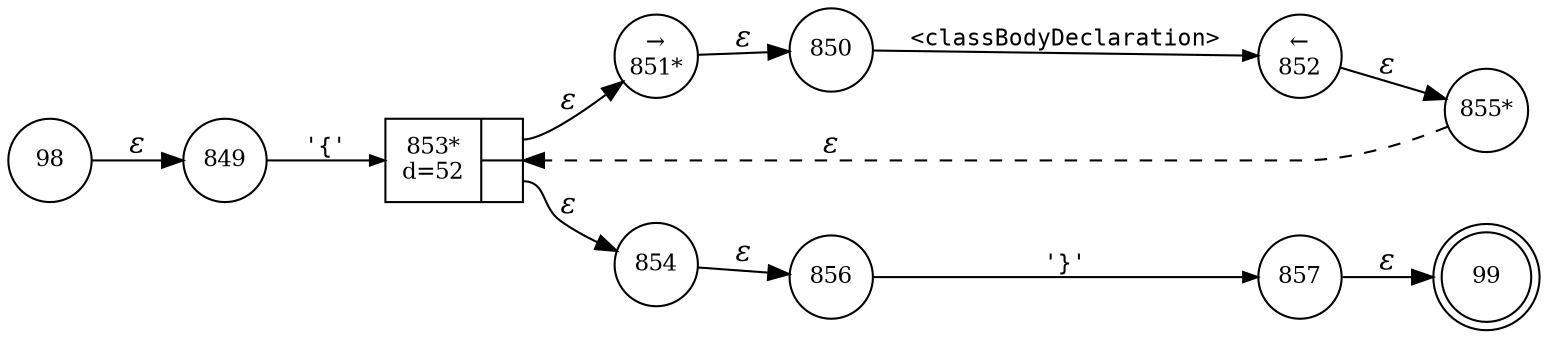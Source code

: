digraph ATN {
rankdir=LR;
s99[fontsize=11, label="99", shape=doublecircle, fixedsize=true, width=.6];
s849[fontsize=11,label="849", shape=circle, fixedsize=true, width=.55, peripheries=1];
s98[fontsize=11,label="98", shape=circle, fixedsize=true, width=.55, peripheries=1];
s850[fontsize=11,label="850", shape=circle, fixedsize=true, width=.55, peripheries=1];
s851[fontsize=11,label="&rarr;\n851*", shape=circle, fixedsize=true, width=.55, peripheries=1];
s852[fontsize=11,label="&larr;\n852", shape=circle, fixedsize=true, width=.55, peripheries=1];
s853[fontsize=11,label="{853*\nd=52|{<p0>|<p1>}}", shape=record, fixedsize=false, peripheries=1];
s854[fontsize=11,label="854", shape=circle, fixedsize=true, width=.55, peripheries=1];
s855[fontsize=11,label="855*", shape=circle, fixedsize=true, width=.55, peripheries=1];
s856[fontsize=11,label="856", shape=circle, fixedsize=true, width=.55, peripheries=1];
s857[fontsize=11,label="857", shape=circle, fixedsize=true, width=.55, peripheries=1];
s98 -> s849 [fontname="Times-Italic", label="&epsilon;"];
s849 -> s853 [fontsize=11, fontname="Courier", arrowsize=.7, label = "'{'", arrowhead = normal];
s853:p0 -> s851 [fontname="Times-Italic", label="&epsilon;"];
s853:p1 -> s854 [fontname="Times-Italic", label="&epsilon;"];
s851 -> s850 [fontname="Times-Italic", label="&epsilon;"];
s854 -> s856 [fontname="Times-Italic", label="&epsilon;"];
s850 -> s852 [fontsize=11, fontname="Courier", arrowsize=.7, label = "<classBodyDeclaration>", arrowhead = normal];
s856 -> s857 [fontsize=11, fontname="Courier", arrowsize=.7, label = "'}'", arrowhead = normal];
s852 -> s855 [fontname="Times-Italic", label="&epsilon;"];
s857 -> s99 [fontname="Times-Italic", label="&epsilon;"];
s855 -> s853 [fontname="Times-Italic", label="&epsilon;", style="dashed"];
}